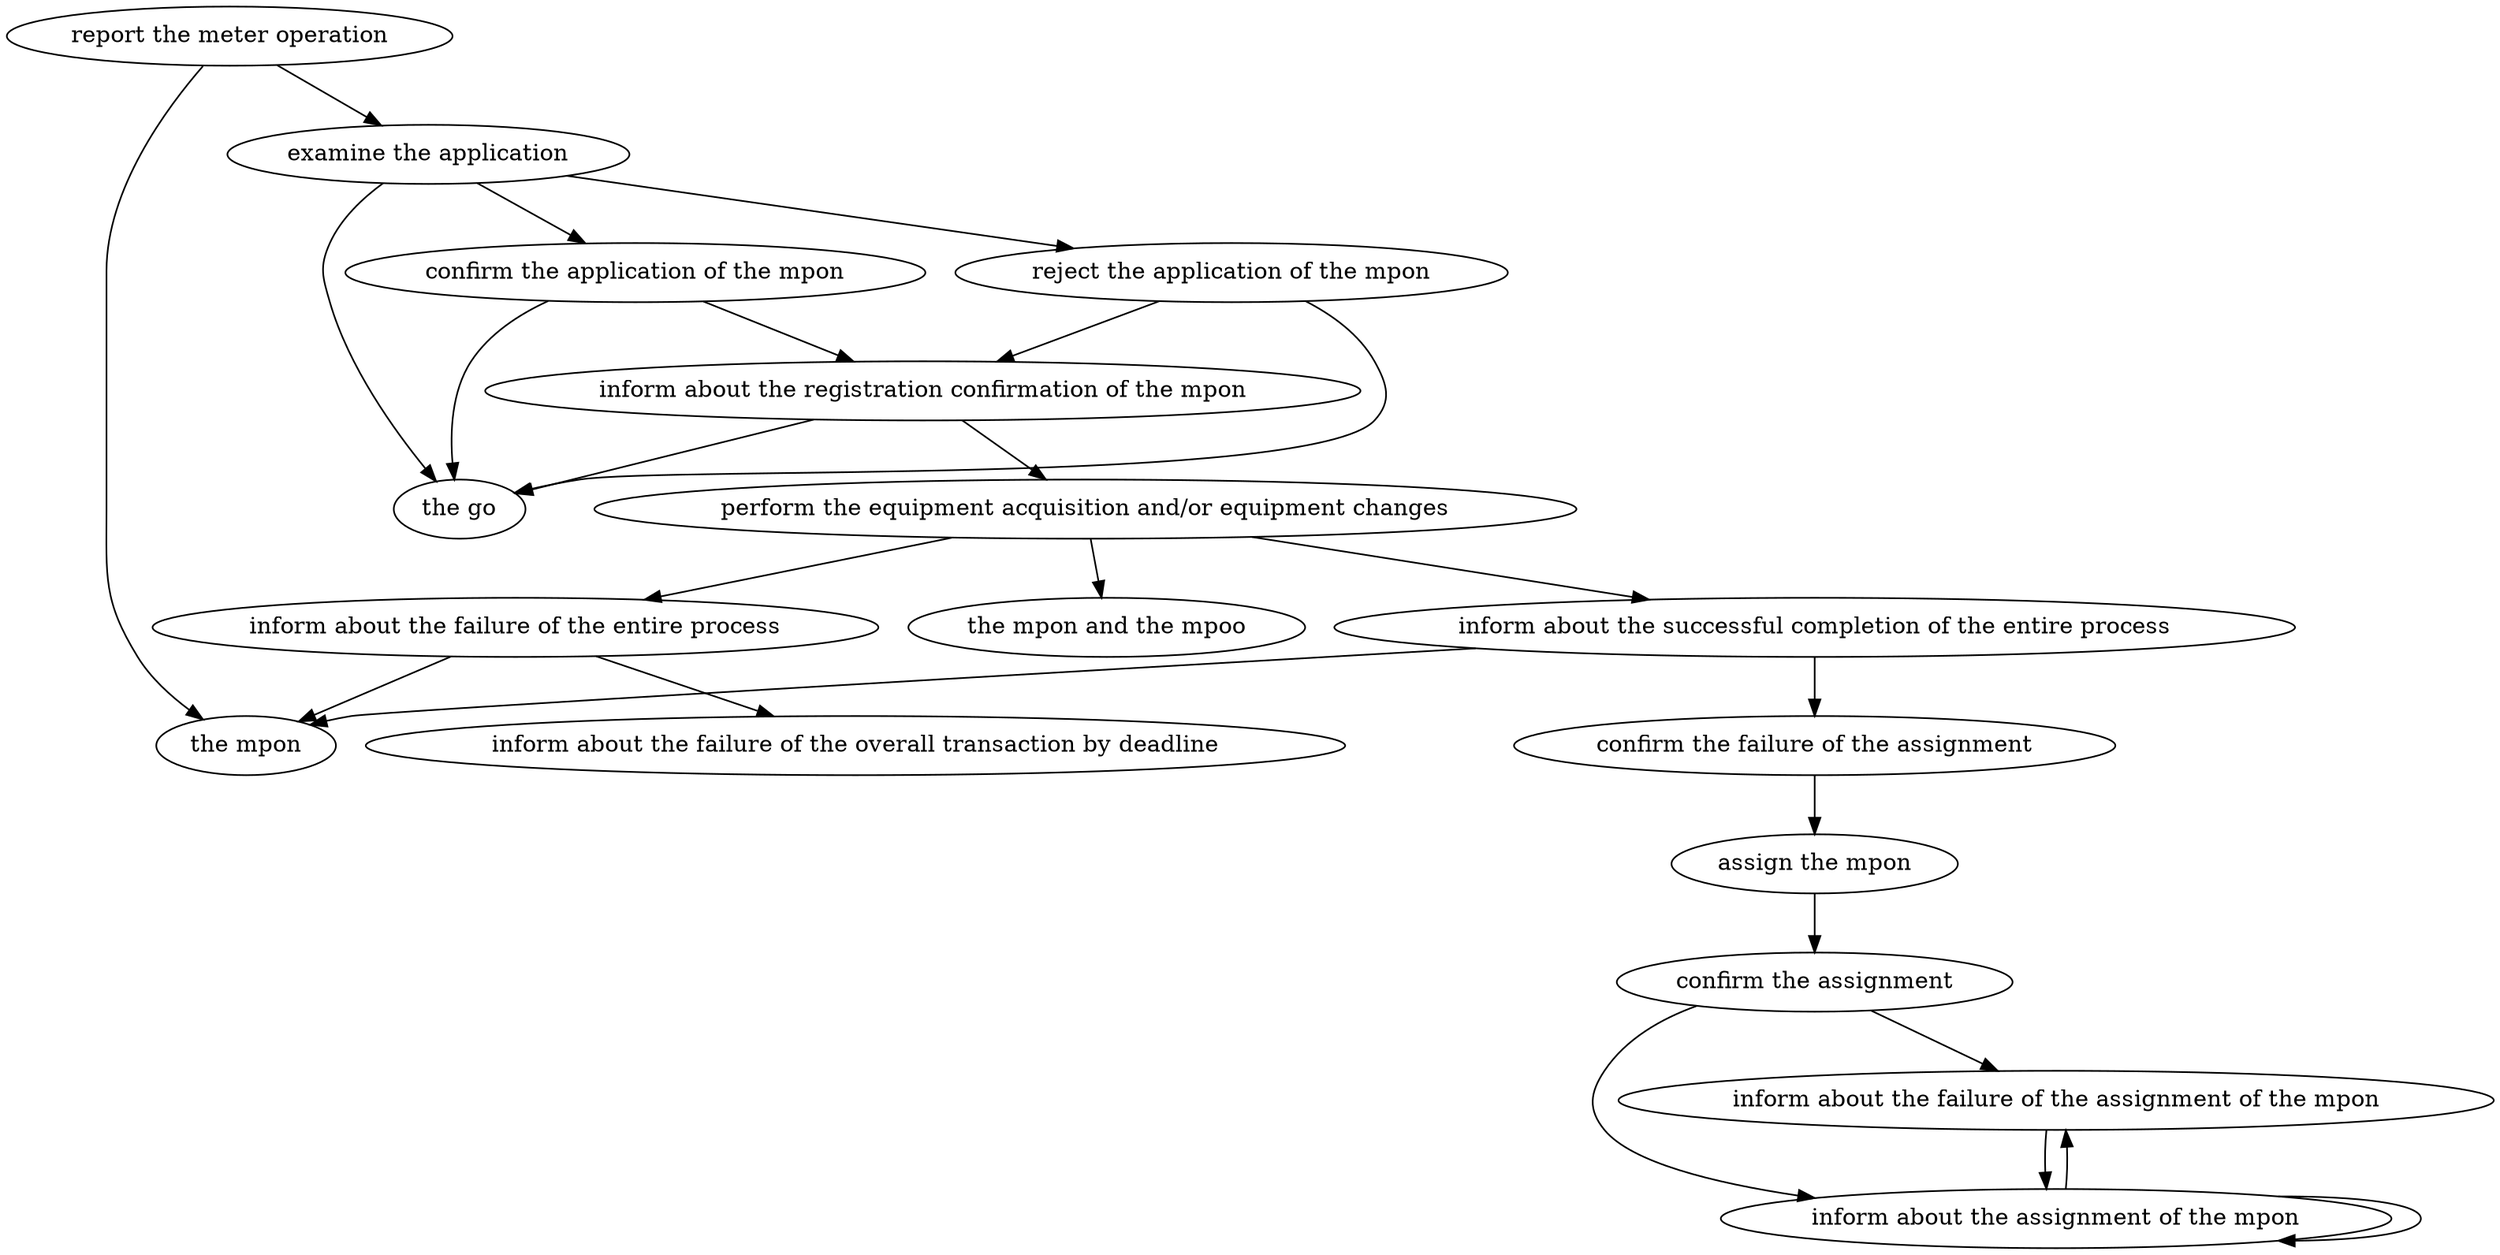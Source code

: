digraph "doc-10.2" {
	graph [name="doc-10.2"];
	"report the meter operation"	[attrs="{'type': 'Activity', 'label': 'report the meter operation'}"];
	"examine the application"	[attrs="{'type': 'Activity', 'label': 'examine the application'}"];
	"report the meter operation" -> "examine the application"	[attrs="{'type': 'flow', 'label': 'flow'}"];
	"the mpon"	[attrs="{'type': 'Actor', 'label': 'the mpon'}"];
	"report the meter operation" -> "the mpon"	[attrs="{'type': 'actor performer', 'label': 'actor performer'}"];
	"reject the application of the mpon"	[attrs="{'type': 'Activity', 'label': 'reject the application of the mpon'}"];
	"examine the application" -> "reject the application of the mpon"	[attrs="{'type': 'flow', 'label': 'flow'}"];
	"confirm the application of the mpon"	[attrs="{'type': 'Activity', 'label': 'confirm the application of the mpon'}"];
	"examine the application" -> "confirm the application of the mpon"	[attrs="{'type': 'flow', 'label': 'flow'}"];
	"the go"	[attrs="{'type': 'Actor', 'label': 'the go'}"];
	"examine the application" -> "the go"	[attrs="{'type': 'actor performer', 'label': 'actor performer'}"];
	"inform about the registration confirmation of the mpon"	[attrs="{'type': 'Activity', 'label': 'inform about the registration confirmation of the mpon'}"];
	"reject the application of the mpon" -> "inform about the registration confirmation of the mpon"	[attrs="{'type': 'flow', 'label': 'flow'}"];
	"reject the application of the mpon" -> "the go"	[attrs="{'type': 'actor performer', 'label': 'actor performer'}"];
	"confirm the application of the mpon" -> "inform about the registration confirmation of the mpon"	[attrs="{'type': 'flow', 'label': 'flow'}"];
	"confirm the application of the mpon" -> "the go"	[attrs="{'type': 'actor performer', 'label': 'actor performer'}"];
	"perform the equipment acquisition and/or equipment changes"	[attrs="{'type': 'Activity', 'label': 'perform the equipment acquisition and/or equipment changes'}"];
	"inform about the registration confirmation of the mpon" -> "perform the equipment acquisition and/or equipment changes"	[attrs="{'type': 'flow', 'label': 'flow'}"];
	"inform about the registration confirmation of the mpon" -> "the go"	[attrs="{'type': 'actor performer', 'label': 'actor performer'}"];
	"inform about the failure of the entire process"	[attrs="{'type': 'Activity', 'label': 'inform about the failure of the entire process'}"];
	"perform the equipment acquisition and/or equipment changes" -> "inform about the failure of the entire process"	[attrs="{'type': 'flow', 'label': 'flow'}"];
	"inform about the successful completion of the entire process"	[attrs="{'type': 'Activity', 'label': 'inform about the successful completion of the entire process'}"];
	"perform the equipment acquisition and/or equipment changes" -> "inform about the successful completion of the entire process"	[attrs="{'type': 'flow', 'label': 'flow'}"];
	"the mpon and the mpoo"	[attrs="{'type': 'Actor', 'label': 'the mpon and the mpoo'}"];
	"perform the equipment acquisition and/or equipment changes" -> "the mpon and the mpoo"	[attrs="{'type': 'actor performer', 'label': 'actor performer'}"];
	"inform about the failure of the overall transaction by deadline"	[attrs="{'type': 'Activity', 'label': 'inform about the failure of the overall transaction by deadline'}"];
	"inform about the failure of the entire process" -> "inform about the failure of the overall transaction by deadline"	[attrs="{'type': 'flow', 'label': 'flow'}"];
	"inform about the failure of the entire process" -> "the mpon"	[attrs="{'type': 'actor performer', 'label': 'actor performer'}"];
	"confirm the failure of the assignment"	[attrs="{'type': 'Activity', 'label': 'confirm the failure of the assignment'}"];
	"inform about the successful completion of the entire process" -> "confirm the failure of the assignment"	[attrs="{'type': 'flow', 'label': 'flow'}"];
	"inform about the successful completion of the entire process" -> "the mpon"	[attrs="{'type': 'actor performer', 'label': 'actor performer'}"];
	"assign the mpon"	[attrs="{'type': 'Activity', 'label': 'assign the mpon'}"];
	"confirm the failure of the assignment" -> "assign the mpon"	[attrs="{'type': 'flow', 'label': 'flow'}"];
	"confirm the assignment"	[attrs="{'type': 'Activity', 'label': 'confirm the assignment'}"];
	"assign the mpon" -> "confirm the assignment"	[attrs="{'type': 'flow', 'label': 'flow'}"];
	"inform about the failure of the assignment of the mpon"	[attrs="{'type': 'Activity', 'label': 'inform about the failure of the assignment of the mpon'}"];
	"confirm the assignment" -> "inform about the failure of the assignment of the mpon"	[attrs="{'type': 'flow', 'label': 'flow'}"];
	"inform about the assignment of the mpon"	[attrs="{'type': 'Activity', 'label': 'inform about the assignment of the mpon'}"];
	"confirm the assignment" -> "inform about the assignment of the mpon"	[attrs="{'type': 'flow', 'label': 'flow'}"];
	"inform about the failure of the assignment of the mpon" -> "inform about the assignment of the mpon"	[attrs="{'type': 'flow', 'label': 'flow'}"];
	"inform about the assignment of the mpon" -> "inform about the failure of the assignment of the mpon"	[attrs="{'type': 'flow', 'label': 'flow'}"];
	"inform about the assignment of the mpon" -> "inform about the assignment of the mpon"	[attrs="{'type': 'flow', 'label': 'flow'}"];
}
